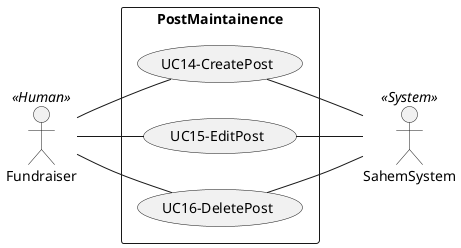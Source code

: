 @startuml PostMaintainence
left to right direction
skinparam packageStyle rectangle
actor Fundraiser as A3 << Human >>
actor SahemSystem as A6 << System >>
' actor Post as A9 << Database >>

' usecase (UC4-ShareToSocialMedia) as UC4
' A1 -- (UC4)
' (UC4) -- A6

rectangle PostMaintainence {
    usecase (UC14-CreatePost) as UC14
    usecase (UC15-EditPost) as UC15
    usecase (UC16-DeletePost) as UC16
    
    A3 -- (UC14)
    A3 -- (UC15)
    A3 -- (UC16)

    (UC14) -- A6
    (UC15) -- A6
    (UC16) -- A6
    
}

@enduml
